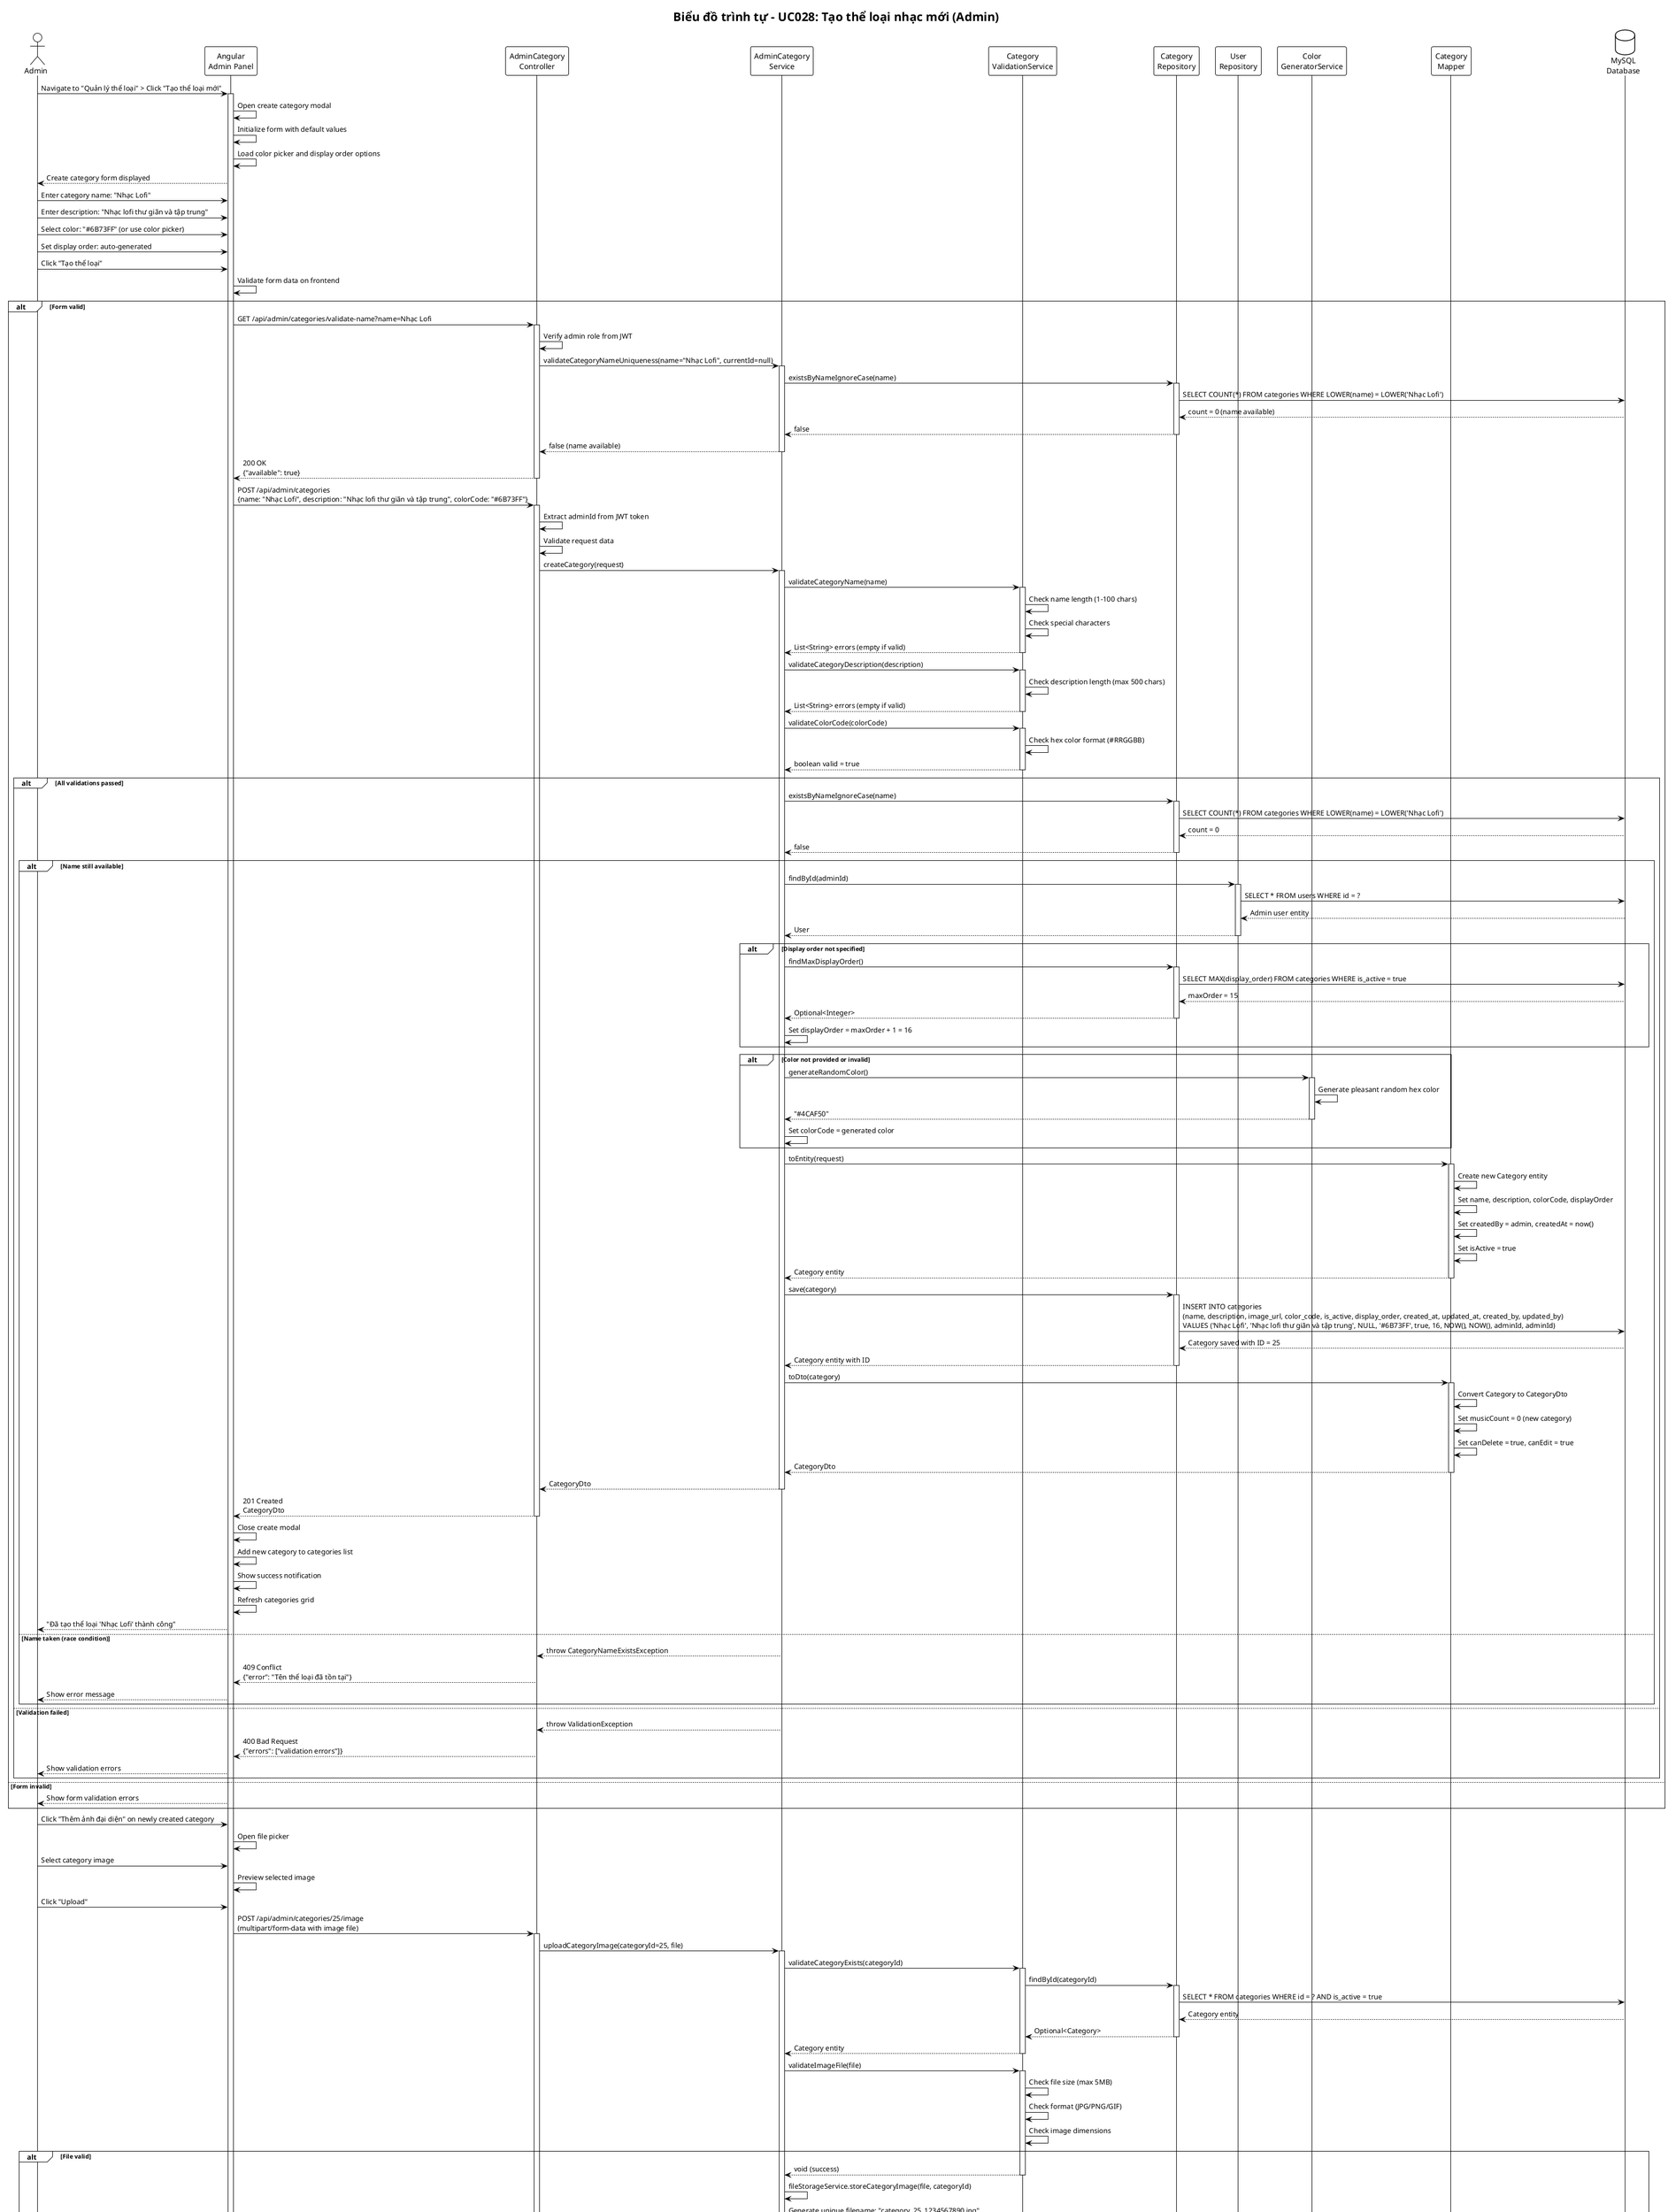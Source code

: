 @startuml UC028-Sequence-Diagram-Tao-The-Loai-Nhac
!theme plain

title Biểu đồ trình tự - UC028: Tạo thể loại nhạc mới (Admin)

actor Admin
participant "Angular\nAdmin Panel" as Client
participant "AdminCategory\nController" as Controller
participant "AdminCategory\nService" as Service
participant "Category\nValidationService" as ValidationService
participant "Category\nRepository" as CategoryRepo
participant "User\nRepository" as UserRepo
participant "Color\nGeneratorService" as ColorService
participant "Category\nMapper" as Mapper
database "MySQL\nDatabase" as DB

Admin -> Client: Navigate to "Quản lý thể loại" > Click "Tạo thể loại mới"
activate Client

Client -> Client: Open create category modal
Client -> Client: Initialize form with default values
Client -> Client: Load color picker and display order options
Client --> Admin: Create category form displayed

' Admin fills the form
Admin -> Client: Enter category name: "Nhạc Lofi"
Admin -> Client: Enter description: "Nhạc lofi thư giãn và tập trung"
Admin -> Client: Select color: "#6B73FF" (or use color picker)
Admin -> Client: Set display order: auto-generated
Admin -> Client: Click "Tạo thể loại"

Client -> Client: Validate form data on frontend
alt Form valid
    ' Check name uniqueness in real-time
    Client -> Controller: GET /api/admin/categories/validate-name?name=Nhạc Lofi
    activate Controller

    Controller -> Controller: Verify admin role from JWT

    Controller -> Service: validateCategoryNameUniqueness(name="Nhạc Lofi", currentId=null)
    activate Service

    Service -> CategoryRepo: existsByNameIgnoreCase(name)
    activate CategoryRepo
    CategoryRepo -> DB: SELECT COUNT(*) FROM categories WHERE LOWER(name) = LOWER('Nhạc Lofi')
    DB --> CategoryRepo: count = 0 (name available)
    CategoryRepo --> Service: false
    deactivate CategoryRepo

    Service --> Controller: false (name available)
    deactivate Service

    Controller --> Client: 200 OK\n{"available": true}
    deactivate Controller

    ' Proceed with category creation
    Client -> Controller: POST /api/admin/categories\n{name: "Nhạc Lofi", description: "Nhạc lofi thư giãn và tập trung", colorCode: "#6B73FF"}
    activate Controller

    Controller -> Controller: Extract adminId from JWT token
    Controller -> Controller: Validate request data

    Controller -> Service: createCategory(request)
    activate Service

    ' Validate input data
    Service -> ValidationService: validateCategoryName(name)
    activate ValidationService
    ValidationService -> ValidationService: Check name length (1-100 chars)
    ValidationService -> ValidationService: Check special characters
    ValidationService --> Service: List<String> errors (empty if valid)
    deactivate ValidationService

    Service -> ValidationService: validateCategoryDescription(description)
    activate ValidationService
    ValidationService -> ValidationService: Check description length (max 500 chars)
    ValidationService --> Service: List<String> errors (empty if valid)
    deactivate ValidationService

    Service -> ValidationService: validateColorCode(colorCode)
    activate ValidationService
    ValidationService -> ValidationService: Check hex color format (#RRGGBB)
    ValidationService --> Service: boolean valid = true
    deactivate ValidationService

    alt All validations passed
        ' Check name uniqueness again (double-check)
        Service -> CategoryRepo: existsByNameIgnoreCase(name)
        activate CategoryRepo
        CategoryRepo -> DB: SELECT COUNT(*) FROM categories WHERE LOWER(name) = LOWER('Nhạc Lofi')
        DB --> CategoryRepo: count = 0
        CategoryRepo --> Service: false
        deactivate CategoryRepo

        alt Name still available
            ' Get admin user for attribution
            Service -> UserRepo: findById(adminId)
            activate UserRepo
            UserRepo -> DB: SELECT * FROM users WHERE id = ?
            DB --> UserRepo: Admin user entity
            UserRepo --> Service: User
            deactivate UserRepo

            ' Generate display order if not provided
            alt Display order not specified
                Service -> CategoryRepo: findMaxDisplayOrder()
                activate CategoryRepo
                CategoryRepo -> DB: SELECT MAX(display_order) FROM categories WHERE is_active = true
                DB --> CategoryRepo: maxOrder = 15
                CategoryRepo --> Service: Optional<Integer>
                deactivate CategoryRepo

                Service -> Service: Set displayOrder = maxOrder + 1 = 16
            end

            ' Validate/generate color if needed
            alt Color not provided or invalid
                Service -> ColorService: generateRandomColor()
                activate ColorService
                ColorService -> ColorService: Generate pleasant random hex color
                ColorService --> Service: "#4CAF50"
                deactivate ColorService

                Service -> Service: Set colorCode = generated color
            end

            ' Create category entity
            Service -> Mapper: toEntity(request)
            activate Mapper
            Mapper -> Mapper: Create new Category entity
            Mapper -> Mapper: Set name, description, colorCode, displayOrder
            Mapper -> Mapper: Set createdBy = admin, createdAt = now()
            Mapper -> Mapper: Set isActive = true
            Mapper --> Service: Category entity
            deactivate Mapper

            ' Save to database
            Service -> CategoryRepo: save(category)
            activate CategoryRepo
            CategoryRepo -> DB: INSERT INTO categories\n(name, description, image_url, color_code, is_active, display_order, created_at, updated_at, created_by, updated_by)\nVALUES ('Nhạc Lofi', 'Nhạc lofi thư giãn và tập trung', NULL, '#6B73FF', true, 16, NOW(), NOW(), adminId, adminId)
            DB --> CategoryRepo: Category saved with ID = 25
            CategoryRepo --> Service: Category entity with ID
            deactivate CategoryRepo

            ' Convert to DTO for response
            Service -> Mapper: toDto(category)
            activate Mapper
            Mapper -> Mapper: Convert Category to CategoryDto
            Mapper -> Mapper: Set musicCount = 0 (new category)
            Mapper -> Mapper: Set canDelete = true, canEdit = true
            Mapper --> Service: CategoryDto
            deactivate Mapper

            Service --> Controller: CategoryDto
            deactivate Service

            Controller --> Client: 201 Created\nCategoryDto
            deactivate Controller

            Client -> Client: Close create modal
            Client -> Client: Add new category to categories list
            Client -> Client: Show success notification
            Client -> Client: Refresh categories grid
            Client --> Admin: "Đã tạo thể loại 'Nhạc Lofi' thành công"

        else Name taken (race condition)
            Service --> Controller: throw CategoryNameExistsException
            Controller --> Client: 409 Conflict\n{"error": "Tên thể loại đã tồn tại"}
            Client --> Admin: Show error message
        end

    else Validation failed
        Service --> Controller: throw ValidationException
        Controller --> Client: 400 Bad Request\n{"errors": ["validation errors"]}
        Client --> Admin: Show validation errors
    end

else Form invalid
    Client --> Admin: Show form validation errors
end

' Admin wants to upload image for category
Admin -> Client: Click "Thêm ảnh đại diện" on newly created category
Client -> Client: Open file picker
Admin -> Client: Select category image
Client -> Client: Preview selected image

Admin -> Client: Click "Upload"

Client -> Controller: POST /api/admin/categories/25/image\n(multipart/form-data with image file)
activate Controller

Controller -> Service: uploadCategoryImage(categoryId=25, file)
activate Service

' Validate category exists
Service -> ValidationService: validateCategoryExists(categoryId)
activate ValidationService
ValidationService -> CategoryRepo: findById(categoryId)
activate CategoryRepo
CategoryRepo -> DB: SELECT * FROM categories WHERE id = ? AND is_active = true
DB --> CategoryRepo: Category entity
CategoryRepo --> ValidationService: Optional<Category>
deactivate CategoryRepo
ValidationService --> Service: Category entity
deactivate ValidationService

' Validate image file
Service -> ValidationService: validateImageFile(file)
activate ValidationService
ValidationService -> ValidationService: Check file size (max 5MB)
ValidationService -> ValidationService: Check format (JPG/PNG/GIF)
ValidationService -> ValidationService: Check image dimensions
alt File valid
    ValidationService --> Service: void (success)
    deactivate ValidationService

    ' Store category image
    Service -> Service: fileStorageService.storeCategoryImage(file, categoryId)
    Service -> Service: Generate unique filename: "category_25_1234567890.jpg"
    Service -> Service: Resize image to 300x300 for consistency
    Service -> Service: Save file to uploads/categories/
    Service -> Service: newImageUrl = "/uploads/categories/category_25_1234567890.jpg"

    ' Update category with image URL
    Service -> Service: category.setImageUrl(newImageUrl)
    Service -> Service: category.setUpdatedAt(now())
    Service -> Service: category.setUpdatedBy(admin)

    Service -> CategoryRepo: save(category)
    activate CategoryRepo
    CategoryRepo -> DB: UPDATE categories SET\nimage_url = ?, updated_at = NOW(), updated_by = ?\nWHERE id = 25
    DB --> CategoryRepo: Updated category
    CategoryRepo --> Service: Category
    deactivate CategoryRepo

    Service --> Controller: Image URL
    deactivate Service

    Controller --> Client: 200 OK\n{"imageUrl": "/uploads/categories/category_25_1234567890.jpg"}
    deactivate Controller

    Client -> Client: Update category image display
    Client --> Admin: "Đã cập nhật ảnh đại diện cho thể loại"

else File invalid
    ValidationService --> Service: throw InvalidFileException
    Service --> Controller: throw BadRequestException
    Controller --> Client: 400 Bad Request\n{"error": "File ảnh không hợp lệ"}
    Client --> Admin: Show file error message
end

' Admin wants to see category statistics
Admin -> Client: Click "Xem thống kê" on category

Client -> Controller: GET /api/admin/categories/25/statistics
activate Controller

Controller -> Service: getCategoryStatistics(categoryId=25)
activate Service

' Get category statistics
Service -> CategoryRepo: countMusicByCategoryId(categoryId)
activate CategoryRepo
CategoryRepo -> DB: SELECT COUNT(*) FROM music WHERE category_id = 25 AND is_active = true
DB --> CategoryRepo: count = 0 (new category)
CategoryRepo --> Service: 0
deactivate CategoryRepo

Service -> Service: Build CategoryStatsDto with all statistics
Service -> Service: totalMusic = 0, totalPlaylists = 0, etc.

Service -> Mapper: toStatsDto(category, statistics)
activate Mapper
Mapper --> Service: CategoryStatsDto
deactivate Mapper

Service --> Controller: CategoryStatsDto
deactivate Service

Controller --> Client: 200 OK\nCategoryStatsDto
deactivate Controller

Client -> Client: Display statistics modal
Client --> Admin: "Thể loại mới: 0 bài hát, 0 playlist"

deactivate Client

@enduml
